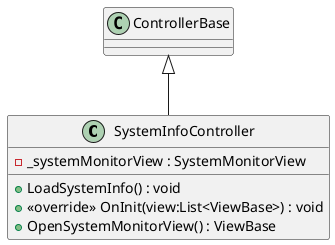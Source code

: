 @startuml
class SystemInfoController {
    - _systemMonitorView : SystemMonitorView
    + LoadSystemInfo() : void
    + <<override>> OnInit(view:List<ViewBase>) : void
    + OpenSystemMonitorView() : ViewBase
}
ControllerBase <|-- SystemInfoController
@enduml
